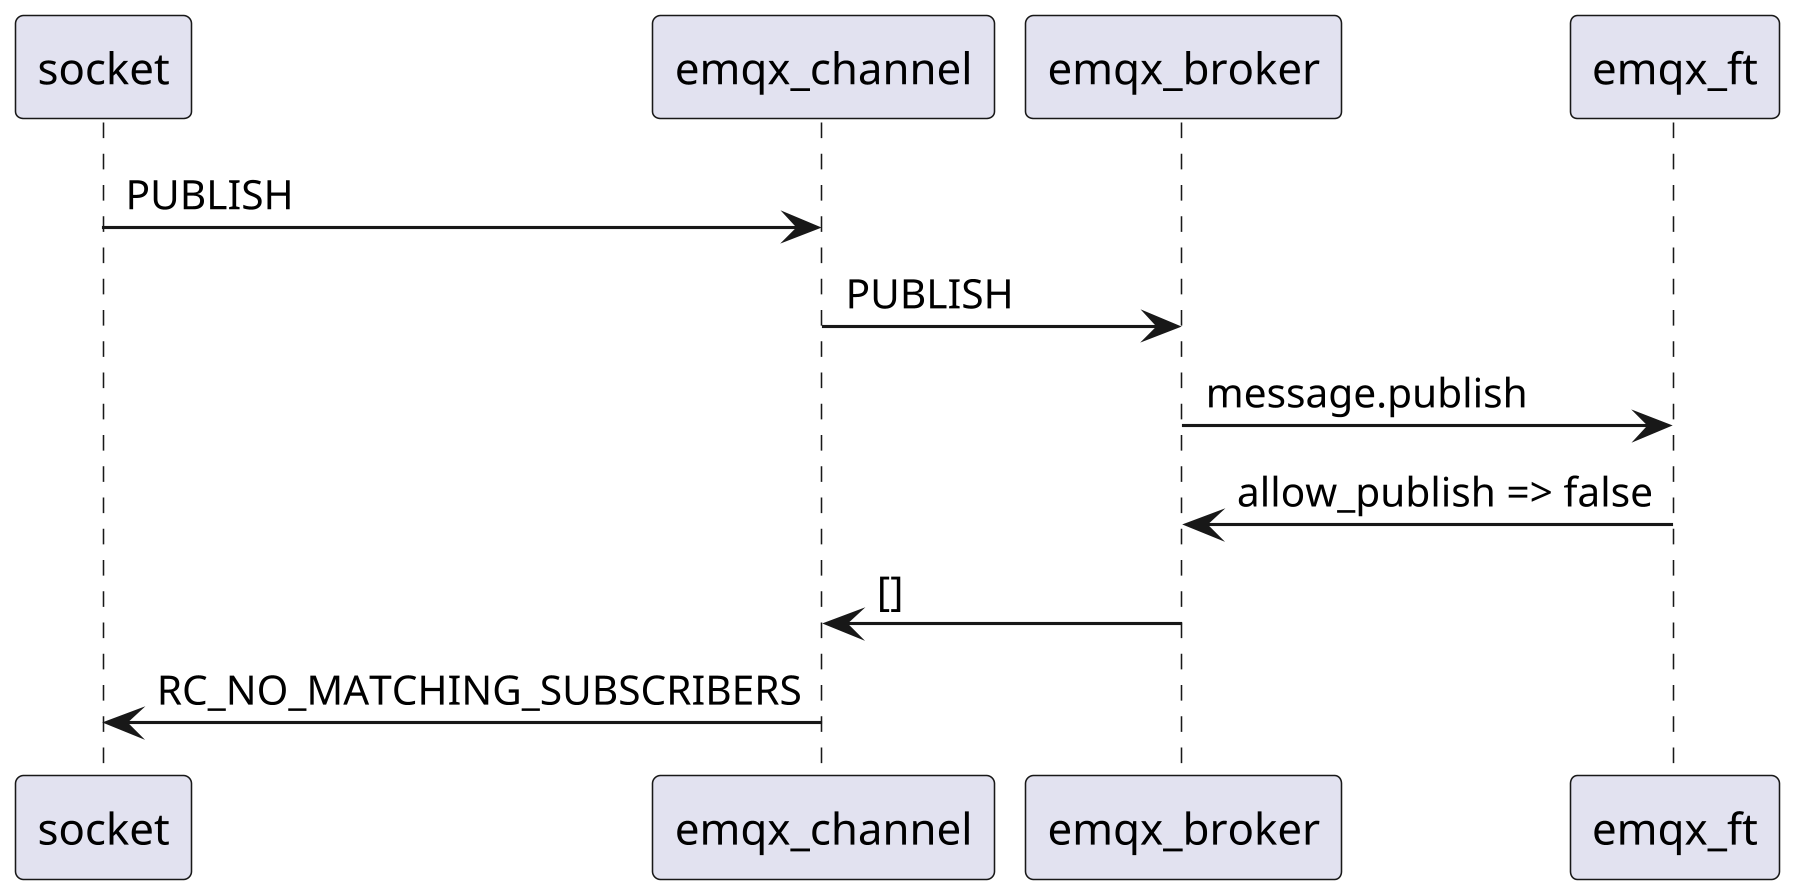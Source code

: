 @startuml
skinparam dpi 300

  socket -> emqx_channel: PUBLISH
  emqx_channel -> emqx_broker: PUBLISH
  emqx_broker -> emqx_ft: message.publish

  emqx_ft -> emqx_broker: allow_publish => false
  emqx_broker -> emqx_channel: []

  emqx_channel -> socket: RC_NO_MATCHING_SUBSCRIBERS

@enduml

